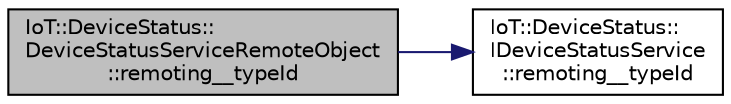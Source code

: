 digraph "IoT::DeviceStatus::DeviceStatusServiceRemoteObject::remoting__typeId"
{
 // LATEX_PDF_SIZE
  edge [fontname="Helvetica",fontsize="10",labelfontname="Helvetica",labelfontsize="10"];
  node [fontname="Helvetica",fontsize="10",shape=record];
  rankdir="LR";
  Node1 [label="IoT::DeviceStatus::\lDeviceStatusServiceRemoteObject\l::remoting__typeId",height=0.2,width=0.4,color="black", fillcolor="grey75", style="filled", fontcolor="black",tooltip="Returns the object's URI."];
  Node1 -> Node2 [color="midnightblue",fontsize="10",style="solid"];
  Node2 [label="IoT::DeviceStatus::\lIDeviceStatusService\l::remoting__typeId",height=0.2,width=0.4,color="black", fillcolor="white", style="filled",URL="$classIoT_1_1DeviceStatus_1_1IDeviceStatusService.html#aeddb6b1c0d676eb02690a10d3248184f",tooltip=" "];
}
